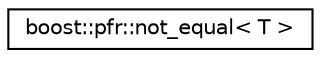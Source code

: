 digraph "Graphical Class Hierarchy"
{
  edge [fontname="Helvetica",fontsize="10",labelfontname="Helvetica",labelfontsize="10"];
  node [fontname="Helvetica",fontsize="10",shape=record];
  rankdir="LR";
  Node0 [label="boost::pfr::not_equal\< T \>",height=0.2,width=0.4,color="black", fillcolor="white", style="filled",URL="$structboost_1_1pfr_1_1not__equal.html",tooltip="std::not_equal like comparator "];
}
